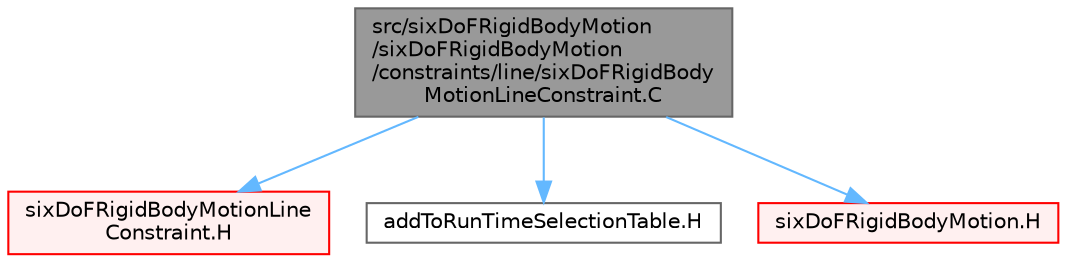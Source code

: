 digraph "src/sixDoFRigidBodyMotion/sixDoFRigidBodyMotion/constraints/line/sixDoFRigidBodyMotionLineConstraint.C"
{
 // LATEX_PDF_SIZE
  bgcolor="transparent";
  edge [fontname=Helvetica,fontsize=10,labelfontname=Helvetica,labelfontsize=10];
  node [fontname=Helvetica,fontsize=10,shape=box,height=0.2,width=0.4];
  Node1 [id="Node000001",label="src/sixDoFRigidBodyMotion\l/sixDoFRigidBodyMotion\l/constraints/line/sixDoFRigidBody\lMotionLineConstraint.C",height=0.2,width=0.4,color="gray40", fillcolor="grey60", style="filled", fontcolor="black",tooltip=" "];
  Node1 -> Node2 [id="edge1_Node000001_Node000002",color="steelblue1",style="solid",tooltip=" "];
  Node2 [id="Node000002",label="sixDoFRigidBodyMotionLine\lConstraint.H",height=0.2,width=0.4,color="red", fillcolor="#FFF0F0", style="filled",URL="$sixDoFRigidBodyMotionLineConstraint_8H.html",tooltip=" "];
  Node1 -> Node263 [id="edge2_Node000001_Node000263",color="steelblue1",style="solid",tooltip=" "];
  Node263 [id="Node000263",label="addToRunTimeSelectionTable.H",height=0.2,width=0.4,color="grey40", fillcolor="white", style="filled",URL="$addToRunTimeSelectionTable_8H.html",tooltip="Macros for easy insertion into run-time selection tables."];
  Node1 -> Node264 [id="edge3_Node000001_Node000264",color="steelblue1",style="solid",tooltip=" "];
  Node264 [id="Node000264",label="sixDoFRigidBodyMotion.H",height=0.2,width=0.4,color="red", fillcolor="#FFF0F0", style="filled",URL="$sixDoFRigidBodyMotion_8H.html",tooltip=" "];
}
